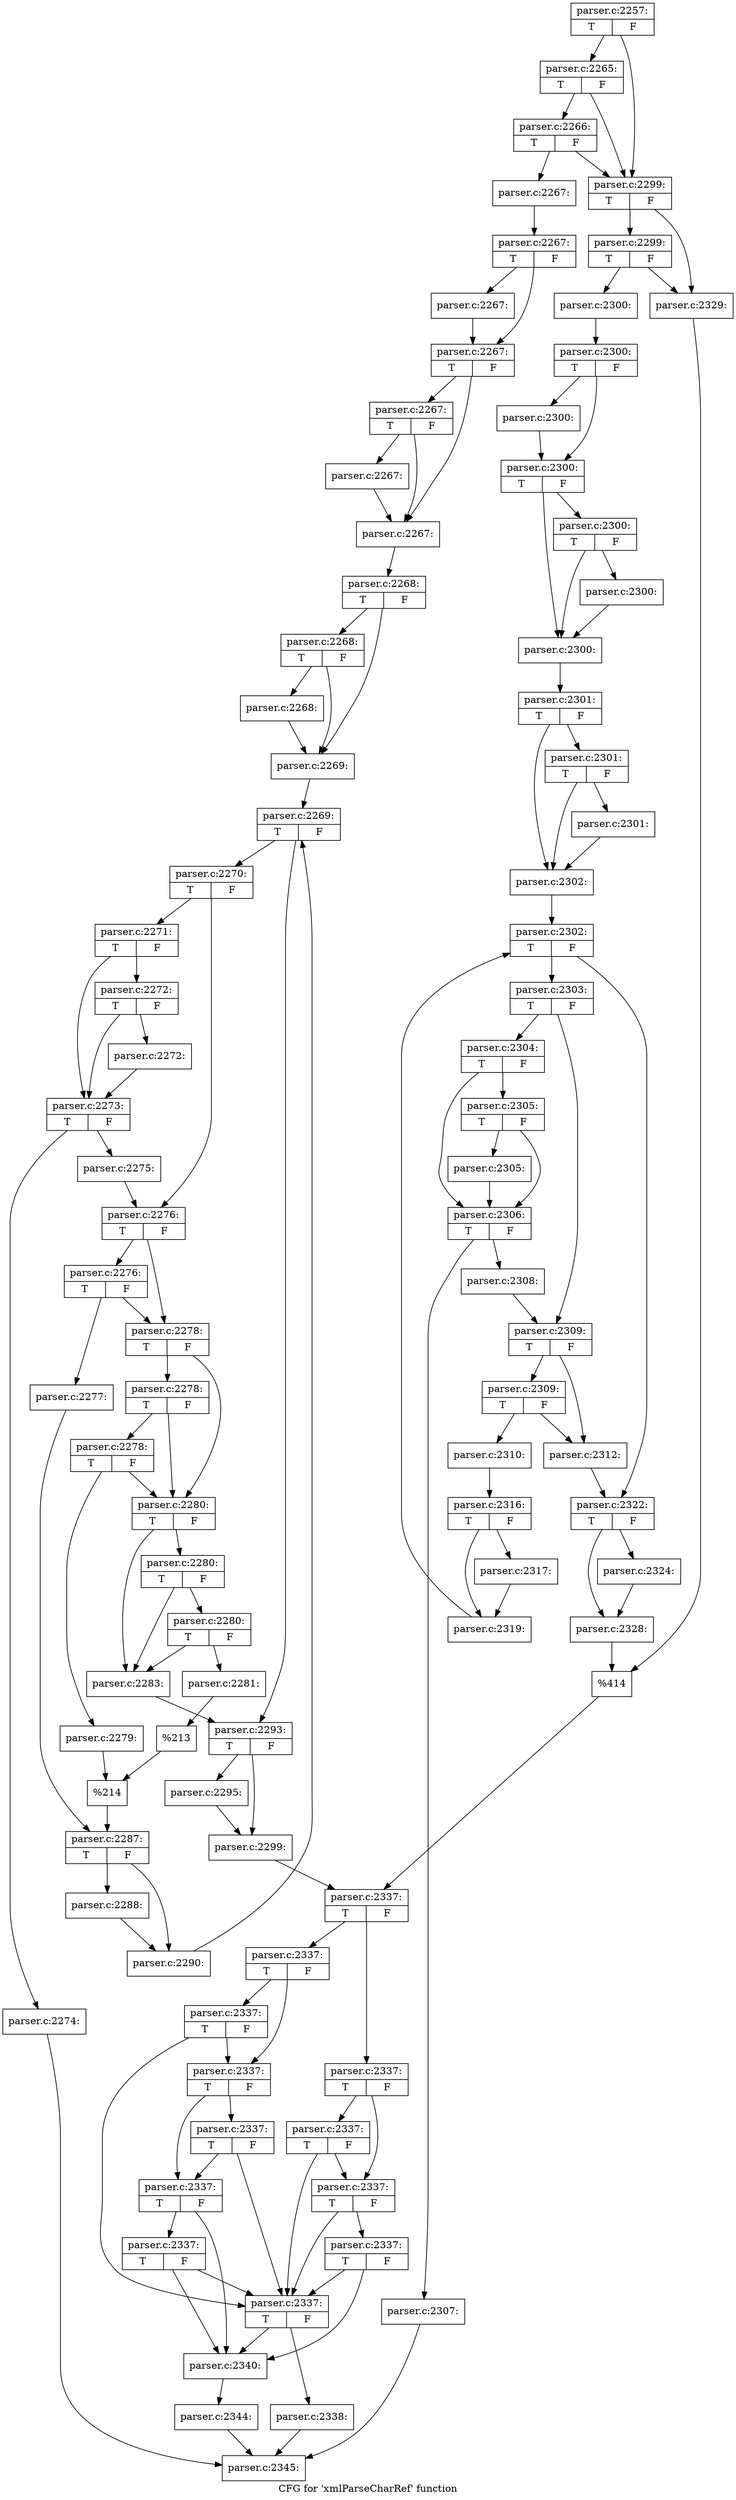 digraph "CFG for 'xmlParseCharRef' function" {
	label="CFG for 'xmlParseCharRef' function";

	Node0x579e4e0 [shape=record,label="{parser.c:2257:|{<s0>T|<s1>F}}"];
	Node0x579e4e0 -> Node0x57ac9d0;
	Node0x579e4e0 -> Node0x57ac900;
	Node0x57ac9d0 [shape=record,label="{parser.c:2265:|{<s0>T|<s1>F}}"];
	Node0x57ac9d0 -> Node0x57ac950;
	Node0x57ac9d0 -> Node0x57ac900;
	Node0x57ac950 [shape=record,label="{parser.c:2266:|{<s0>T|<s1>F}}"];
	Node0x57ac950 -> Node0x57ac860;
	Node0x57ac950 -> Node0x57ac900;
	Node0x57ac860 [shape=record,label="{parser.c:2267:}"];
	Node0x57ac860 -> Node0x57adbd0;
	Node0x57adbd0 [shape=record,label="{parser.c:2267:|{<s0>T|<s1>F}}"];
	Node0x57adbd0 -> Node0x57ae640;
	Node0x57adbd0 -> Node0x57ae690;
	Node0x57ae640 [shape=record,label="{parser.c:2267:}"];
	Node0x57ae640 -> Node0x57ae690;
	Node0x57ae690 [shape=record,label="{parser.c:2267:|{<s0>T|<s1>F}}"];
	Node0x57ae690 -> Node0x57aed70;
	Node0x57ae690 -> Node0x57aed20;
	Node0x57aed70 [shape=record,label="{parser.c:2267:|{<s0>T|<s1>F}}"];
	Node0x57aed70 -> Node0x57aecd0;
	Node0x57aed70 -> Node0x57aed20;
	Node0x57aecd0 [shape=record,label="{parser.c:2267:}"];
	Node0x57aecd0 -> Node0x57aed20;
	Node0x57aed20 [shape=record,label="{parser.c:2267:}"];
	Node0x57aed20 -> Node0x57adb30;
	Node0x57adb30 [shape=record,label="{parser.c:2268:|{<s0>T|<s1>F}}"];
	Node0x57adb30 -> Node0x5740d60;
	Node0x57adb30 -> Node0x57af6e0;
	Node0x5740d60 [shape=record,label="{parser.c:2268:|{<s0>T|<s1>F}}"];
	Node0x5740d60 -> Node0x57adb80;
	Node0x5740d60 -> Node0x57af6e0;
	Node0x57adb80 [shape=record,label="{parser.c:2268:}"];
	Node0x57adb80 -> Node0x57af6e0;
	Node0x57af6e0 [shape=record,label="{parser.c:2269:}"];
	Node0x57af6e0 -> Node0x57b0750;
	Node0x57b0750 [shape=record,label="{parser.c:2269:|{<s0>T|<s1>F}}"];
	Node0x57b0750 -> Node0x57b0e10;
	Node0x57b0750 -> Node0x57b0970;
	Node0x57b0e10 [shape=record,label="{parser.c:2270:|{<s0>T|<s1>F}}"];
	Node0x57b0e10 -> Node0x57b1000;
	Node0x57b0e10 -> Node0x57b1050;
	Node0x57b1000 [shape=record,label="{parser.c:2271:|{<s0>T|<s1>F}}"];
	Node0x57b1000 -> Node0x57b15e0;
	Node0x57b1000 -> Node0x57b1590;
	Node0x57b15e0 [shape=record,label="{parser.c:2272:|{<s0>T|<s1>F}}"];
	Node0x57b15e0 -> Node0x57b1540;
	Node0x57b15e0 -> Node0x57b1590;
	Node0x57b1540 [shape=record,label="{parser.c:2272:}"];
	Node0x57b1540 -> Node0x57b1590;
	Node0x57b1590 [shape=record,label="{parser.c:2273:|{<s0>T|<s1>F}}"];
	Node0x57b1590 -> Node0x57b2170;
	Node0x57b1590 -> Node0x57b21c0;
	Node0x57b2170 [shape=record,label="{parser.c:2274:}"];
	Node0x57b2170 -> Node0x5401610;
	Node0x57b21c0 [shape=record,label="{parser.c:2275:}"];
	Node0x57b21c0 -> Node0x57b1050;
	Node0x57b1050 [shape=record,label="{parser.c:2276:|{<s0>T|<s1>F}}"];
	Node0x57b1050 -> Node0x57b2960;
	Node0x57b1050 -> Node0x57b2910;
	Node0x57b2960 [shape=record,label="{parser.c:2276:|{<s0>T|<s1>F}}"];
	Node0x57b2960 -> Node0x57b2870;
	Node0x57b2960 -> Node0x57b2910;
	Node0x57b2870 [shape=record,label="{parser.c:2277:}"];
	Node0x57b2870 -> Node0x57b28c0;
	Node0x57b2910 [shape=record,label="{parser.c:2278:|{<s0>T|<s1>F}}"];
	Node0x57b2910 -> Node0x57b3d30;
	Node0x57b2910 -> Node0x57b3c60;
	Node0x57b3d30 [shape=record,label="{parser.c:2278:|{<s0>T|<s1>F}}"];
	Node0x57b3d30 -> Node0x57b3cb0;
	Node0x57b3d30 -> Node0x57b3c60;
	Node0x57b3cb0 [shape=record,label="{parser.c:2278:|{<s0>T|<s1>F}}"];
	Node0x57b3cb0 -> Node0x57b3bc0;
	Node0x57b3cb0 -> Node0x57b3c60;
	Node0x57b3bc0 [shape=record,label="{parser.c:2279:}"];
	Node0x57b3bc0 -> Node0x57b3c10;
	Node0x57b3c60 [shape=record,label="{parser.c:2280:|{<s0>T|<s1>F}}"];
	Node0x57b3c60 -> Node0x57440f0;
	Node0x57b3c60 -> Node0x5744020;
	Node0x57440f0 [shape=record,label="{parser.c:2280:|{<s0>T|<s1>F}}"];
	Node0x57440f0 -> Node0x5744070;
	Node0x57440f0 -> Node0x5744020;
	Node0x5744070 [shape=record,label="{parser.c:2280:|{<s0>T|<s1>F}}"];
	Node0x5744070 -> Node0x5743f80;
	Node0x5744070 -> Node0x5744020;
	Node0x5743f80 [shape=record,label="{parser.c:2281:}"];
	Node0x5743f80 -> Node0x5743fd0;
	Node0x5744020 [shape=record,label="{parser.c:2283:}"];
	Node0x5744020 -> Node0x57b0970;
	Node0x5743fd0 [shape=record,label="{%213}"];
	Node0x5743fd0 -> Node0x57b3c10;
	Node0x57b3c10 [shape=record,label="{%214}"];
	Node0x57b3c10 -> Node0x57b28c0;
	Node0x57b28c0 [shape=record,label="{parser.c:2287:|{<s0>T|<s1>F}}"];
	Node0x57b28c0 -> Node0x57a3000;
	Node0x57b28c0 -> Node0x5745f30;
	Node0x57a3000 [shape=record,label="{parser.c:2288:}"];
	Node0x57a3000 -> Node0x5745f30;
	Node0x5745f30 [shape=record,label="{parser.c:2290:}"];
	Node0x5745f30 -> Node0x57b0750;
	Node0x57b0970 [shape=record,label="{parser.c:2293:|{<s0>T|<s1>F}}"];
	Node0x57b0970 -> Node0x5746260;
	Node0x57b0970 -> Node0x5746cb0;
	Node0x5746260 [shape=record,label="{parser.c:2295:}"];
	Node0x5746260 -> Node0x5746cb0;
	Node0x5746cb0 [shape=record,label="{parser.c:2299:}"];
	Node0x5746cb0 -> Node0x57ac8b0;
	Node0x57ac900 [shape=record,label="{parser.c:2299:|{<s0>T|<s1>F}}"];
	Node0x57ac900 -> Node0x57bd360;
	Node0x57ac900 -> Node0x57bd310;
	Node0x57bd360 [shape=record,label="{parser.c:2299:|{<s0>T|<s1>F}}"];
	Node0x57bd360 -> Node0x57bd270;
	Node0x57bd360 -> Node0x57bd310;
	Node0x57bd270 [shape=record,label="{parser.c:2300:}"];
	Node0x57bd270 -> Node0x57bdf50;
	Node0x57bdf50 [shape=record,label="{parser.c:2300:|{<s0>T|<s1>F}}"];
	Node0x57bdf50 -> Node0x57be900;
	Node0x57bdf50 -> Node0x57be950;
	Node0x57be900 [shape=record,label="{parser.c:2300:}"];
	Node0x57be900 -> Node0x57be950;
	Node0x57be950 [shape=record,label="{parser.c:2300:|{<s0>T|<s1>F}}"];
	Node0x57be950 -> Node0x57beff0;
	Node0x57be950 -> Node0x57befa0;
	Node0x57beff0 [shape=record,label="{parser.c:2300:|{<s0>T|<s1>F}}"];
	Node0x57beff0 -> Node0x57bef50;
	Node0x57beff0 -> Node0x57befa0;
	Node0x57bef50 [shape=record,label="{parser.c:2300:}"];
	Node0x57bef50 -> Node0x57befa0;
	Node0x57befa0 [shape=record,label="{parser.c:2300:}"];
	Node0x57befa0 -> Node0x57bdeb0;
	Node0x57bdeb0 [shape=record,label="{parser.c:2301:|{<s0>T|<s1>F}}"];
	Node0x57bdeb0 -> Node0x57bfa40;
	Node0x57bdeb0 -> Node0x57bf9f0;
	Node0x57bfa40 [shape=record,label="{parser.c:2301:|{<s0>T|<s1>F}}"];
	Node0x57bfa40 -> Node0x57bdf00;
	Node0x57bfa40 -> Node0x57bf9f0;
	Node0x57bdf00 [shape=record,label="{parser.c:2301:}"];
	Node0x57bdf00 -> Node0x57bf9f0;
	Node0x57bf9f0 [shape=record,label="{parser.c:2302:}"];
	Node0x57bf9f0 -> Node0x57c0560;
	Node0x57c0560 [shape=record,label="{parser.c:2302:|{<s0>T|<s1>F}}"];
	Node0x57c0560 -> Node0x57c0ba0;
	Node0x57c0560 -> Node0x57c0740;
	Node0x57c0ba0 [shape=record,label="{parser.c:2303:|{<s0>T|<s1>F}}"];
	Node0x57c0ba0 -> Node0x57c0d10;
	Node0x57c0ba0 -> Node0x57c0d60;
	Node0x57c0d10 [shape=record,label="{parser.c:2304:|{<s0>T|<s1>F}}"];
	Node0x57c0d10 -> Node0x57c1270;
	Node0x57c0d10 -> Node0x57c1220;
	Node0x57c1270 [shape=record,label="{parser.c:2305:|{<s0>T|<s1>F}}"];
	Node0x57c1270 -> Node0x57c11d0;
	Node0x57c1270 -> Node0x57c1220;
	Node0x57c11d0 [shape=record,label="{parser.c:2305:}"];
	Node0x57c11d0 -> Node0x57c1220;
	Node0x57c1220 [shape=record,label="{parser.c:2306:|{<s0>T|<s1>F}}"];
	Node0x57c1220 -> Node0x57c1dc0;
	Node0x57c1220 -> Node0x57c1e10;
	Node0x57c1dc0 [shape=record,label="{parser.c:2307:}"];
	Node0x57c1dc0 -> Node0x5401610;
	Node0x57c1e10 [shape=record,label="{parser.c:2308:}"];
	Node0x57c1e10 -> Node0x57c0d60;
	Node0x57c0d60 [shape=record,label="{parser.c:2309:|{<s0>T|<s1>F}}"];
	Node0x57c0d60 -> Node0x57c2570;
	Node0x57c0d60 -> Node0x57c2520;
	Node0x57c2570 [shape=record,label="{parser.c:2309:|{<s0>T|<s1>F}}"];
	Node0x57c2570 -> Node0x57c2480;
	Node0x57c2570 -> Node0x57c2520;
	Node0x57c2480 [shape=record,label="{parser.c:2310:}"];
	Node0x57c2480 -> Node0x57c24d0;
	Node0x57c2520 [shape=record,label="{parser.c:2312:}"];
	Node0x57c2520 -> Node0x57c0740;
	Node0x57c24d0 [shape=record,label="{parser.c:2316:|{<s0>T|<s1>F}}"];
	Node0x57c24d0 -> Node0x57c3c00;
	Node0x57c24d0 -> Node0x57c3c50;
	Node0x57c3c00 [shape=record,label="{parser.c:2317:}"];
	Node0x57c3c00 -> Node0x57c3c50;
	Node0x57c3c50 [shape=record,label="{parser.c:2319:}"];
	Node0x57c3c50 -> Node0x57c0560;
	Node0x57c0740 [shape=record,label="{parser.c:2322:|{<s0>T|<s1>F}}"];
	Node0x57c0740 -> Node0x57c4470;
	Node0x57c0740 -> Node0x57c44c0;
	Node0x57c4470 [shape=record,label="{parser.c:2324:}"];
	Node0x57c4470 -> Node0x57c44c0;
	Node0x57c44c0 [shape=record,label="{parser.c:2328:}"];
	Node0x57c44c0 -> Node0x57bd2c0;
	Node0x57bd310 [shape=record,label="{parser.c:2329:}"];
	Node0x57bd310 -> Node0x57bd2c0;
	Node0x57bd2c0 [shape=record,label="{%414}"];
	Node0x57bd2c0 -> Node0x57ac8b0;
	Node0x57ac8b0 [shape=record,label="{parser.c:2337:|{<s0>T|<s1>F}}"];
	Node0x57ac8b0 -> Node0x57c5cb0;
	Node0x57ac8b0 -> Node0x57c5d00;
	Node0x57c5cb0 [shape=record,label="{parser.c:2337:|{<s0>T|<s1>F}}"];
	Node0x57c5cb0 -> Node0x57c5ff0;
	Node0x57c5cb0 -> Node0x57c5fa0;
	Node0x57c5ff0 [shape=record,label="{parser.c:2337:|{<s0>T|<s1>F}}"];
	Node0x57c5ff0 -> Node0x57c5c30;
	Node0x57c5ff0 -> Node0x57c5fa0;
	Node0x57c5fa0 [shape=record,label="{parser.c:2337:|{<s0>T|<s1>F}}"];
	Node0x57c5fa0 -> Node0x57c5c30;
	Node0x57c5fa0 -> Node0x57c5f50;
	Node0x57c5f50 [shape=record,label="{parser.c:2337:|{<s0>T|<s1>F}}"];
	Node0x57c5f50 -> Node0x57c5c30;
	Node0x57c5f50 -> Node0x57c5be0;
	Node0x57c5d00 [shape=record,label="{parser.c:2337:|{<s0>T|<s1>F}}"];
	Node0x57c5d00 -> Node0x57c66a0;
	Node0x57c5d00 -> Node0x57c6650;
	Node0x57c66a0 [shape=record,label="{parser.c:2337:|{<s0>T|<s1>F}}"];
	Node0x57c66a0 -> Node0x57c5c30;
	Node0x57c66a0 -> Node0x57c6650;
	Node0x57c6650 [shape=record,label="{parser.c:2337:|{<s0>T|<s1>F}}"];
	Node0x57c6650 -> Node0x57c6a10;
	Node0x57c6650 -> Node0x57c6600;
	Node0x57c6a10 [shape=record,label="{parser.c:2337:|{<s0>T|<s1>F}}"];
	Node0x57c6a10 -> Node0x57c5c30;
	Node0x57c6a10 -> Node0x57c6600;
	Node0x57c6600 [shape=record,label="{parser.c:2337:|{<s0>T|<s1>F}}"];
	Node0x57c6600 -> Node0x57c6dc0;
	Node0x57c6600 -> Node0x57c5be0;
	Node0x57c6dc0 [shape=record,label="{parser.c:2337:|{<s0>T|<s1>F}}"];
	Node0x57c6dc0 -> Node0x57c5c30;
	Node0x57c6dc0 -> Node0x57c5be0;
	Node0x57c5c30 [shape=record,label="{parser.c:2337:|{<s0>T|<s1>F}}"];
	Node0x57c5c30 -> Node0x57c5b40;
	Node0x57c5c30 -> Node0x57c5be0;
	Node0x57c5b40 [shape=record,label="{parser.c:2338:}"];
	Node0x57c5b40 -> Node0x5401610;
	Node0x57c5be0 [shape=record,label="{parser.c:2340:}"];
	Node0x57c5be0 -> Node0x57c5b90;
	Node0x57c5b90 [shape=record,label="{parser.c:2344:}"];
	Node0x57c5b90 -> Node0x5401610;
	Node0x5401610 [shape=record,label="{parser.c:2345:}"];
}
